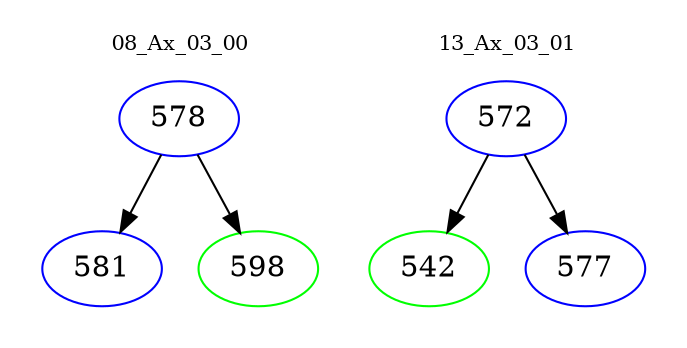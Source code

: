 digraph{
subgraph cluster_0 {
color = white
label = "08_Ax_03_00";
fontsize=10;
T0_578 [label="578", color="blue"]
T0_578 -> T0_581 [color="black"]
T0_581 [label="581", color="blue"]
T0_578 -> T0_598 [color="black"]
T0_598 [label="598", color="green"]
}
subgraph cluster_1 {
color = white
label = "13_Ax_03_01";
fontsize=10;
T1_572 [label="572", color="blue"]
T1_572 -> T1_542 [color="black"]
T1_542 [label="542", color="green"]
T1_572 -> T1_577 [color="black"]
T1_577 [label="577", color="blue"]
}
}
